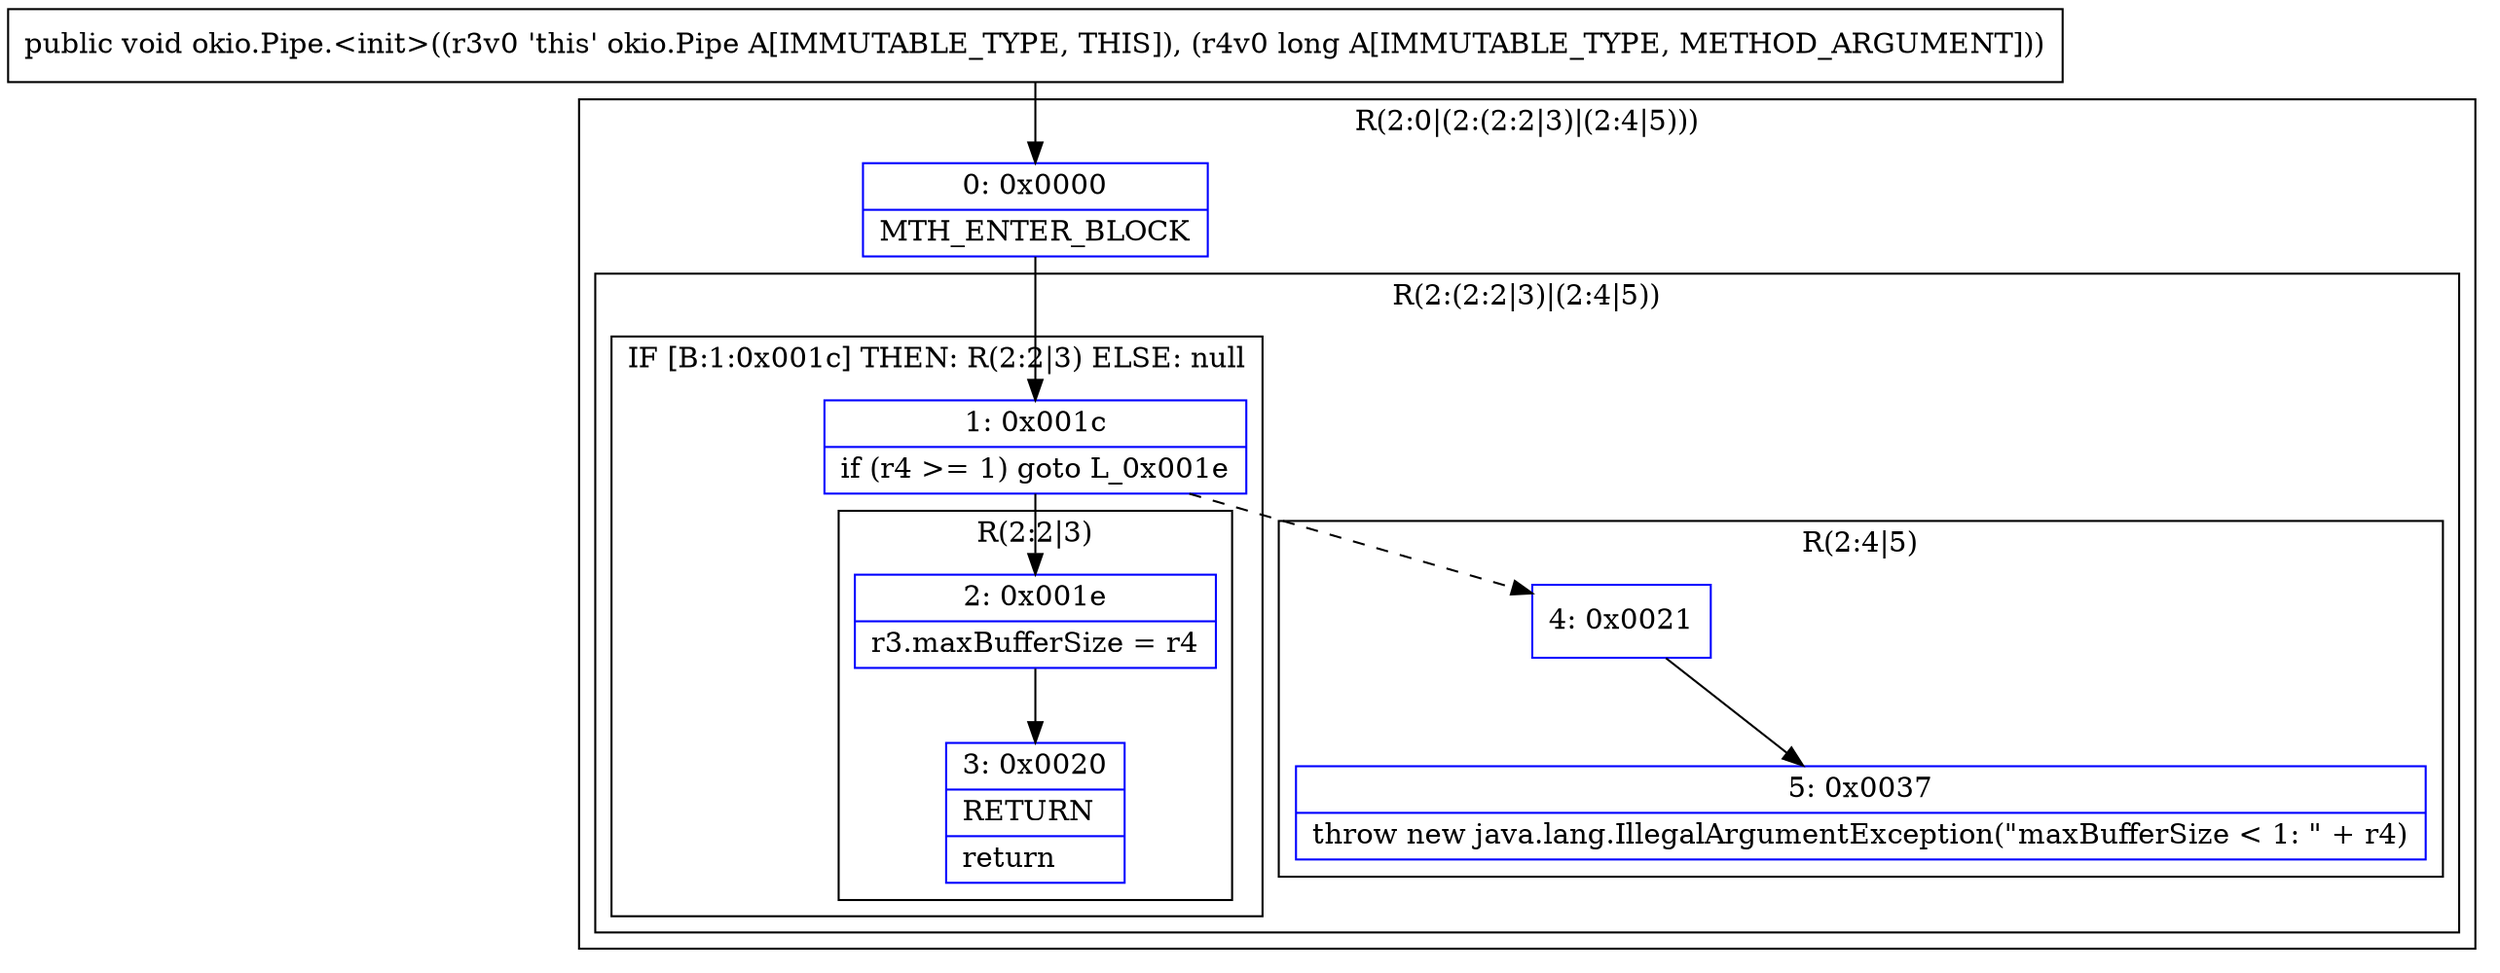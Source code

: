 digraph "CFG forokio.Pipe.\<init\>(J)V" {
subgraph cluster_Region_1863734969 {
label = "R(2:0|(2:(2:2|3)|(2:4|5)))";
node [shape=record,color=blue];
Node_0 [shape=record,label="{0\:\ 0x0000|MTH_ENTER_BLOCK\l}"];
subgraph cluster_Region_1030090215 {
label = "R(2:(2:2|3)|(2:4|5))";
node [shape=record,color=blue];
subgraph cluster_IfRegion_560700619 {
label = "IF [B:1:0x001c] THEN: R(2:2|3) ELSE: null";
node [shape=record,color=blue];
Node_1 [shape=record,label="{1\:\ 0x001c|if (r4 \>= 1) goto L_0x001e\l}"];
subgraph cluster_Region_598731309 {
label = "R(2:2|3)";
node [shape=record,color=blue];
Node_2 [shape=record,label="{2\:\ 0x001e|r3.maxBufferSize = r4\l}"];
Node_3 [shape=record,label="{3\:\ 0x0020|RETURN\l|return\l}"];
}
}
subgraph cluster_Region_2127680383 {
label = "R(2:4|5)";
node [shape=record,color=blue];
Node_4 [shape=record,label="{4\:\ 0x0021}"];
Node_5 [shape=record,label="{5\:\ 0x0037|throw new java.lang.IllegalArgumentException(\"maxBufferSize \< 1: \" + r4)\l}"];
}
}
}
MethodNode[shape=record,label="{public void okio.Pipe.\<init\>((r3v0 'this' okio.Pipe A[IMMUTABLE_TYPE, THIS]), (r4v0 long A[IMMUTABLE_TYPE, METHOD_ARGUMENT])) }"];
MethodNode -> Node_0;
Node_0 -> Node_1;
Node_1 -> Node_2;
Node_1 -> Node_4[style=dashed];
Node_2 -> Node_3;
Node_4 -> Node_5;
}

